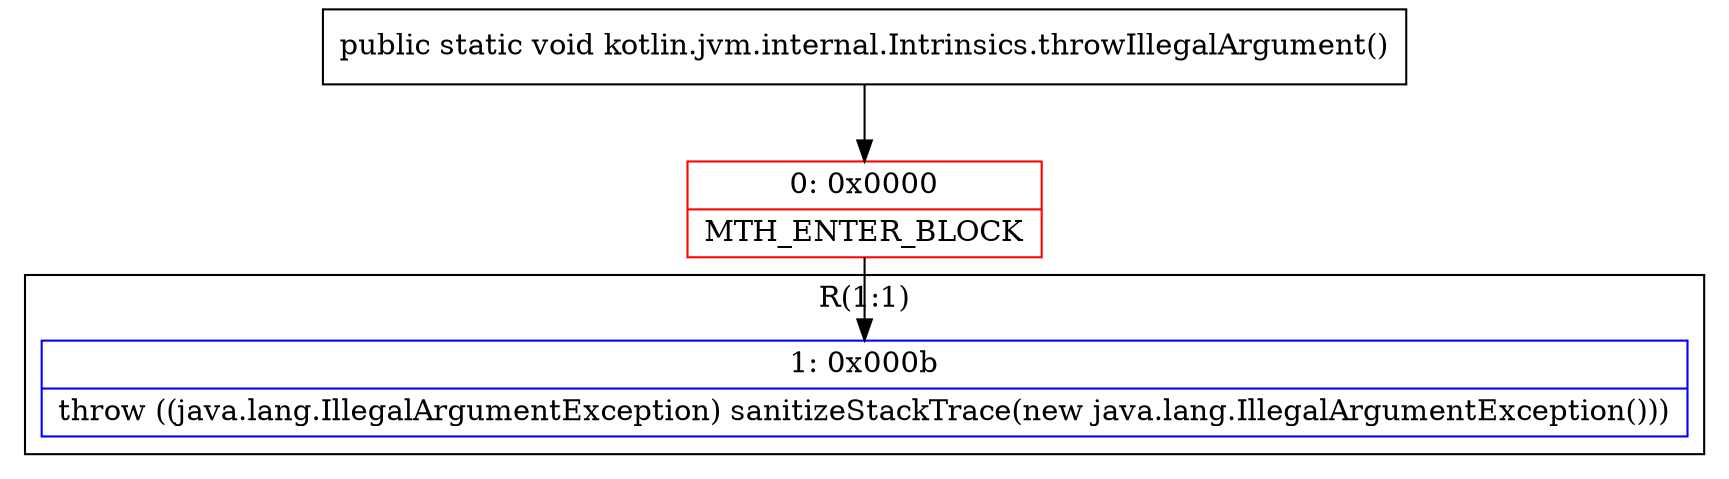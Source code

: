 digraph "CFG forkotlin.jvm.internal.Intrinsics.throwIllegalArgument()V" {
subgraph cluster_Region_511796277 {
label = "R(1:1)";
node [shape=record,color=blue];
Node_1 [shape=record,label="{1\:\ 0x000b|throw ((java.lang.IllegalArgumentException) sanitizeStackTrace(new java.lang.IllegalArgumentException()))\l}"];
}
Node_0 [shape=record,color=red,label="{0\:\ 0x0000|MTH_ENTER_BLOCK\l}"];
MethodNode[shape=record,label="{public static void kotlin.jvm.internal.Intrinsics.throwIllegalArgument() }"];
MethodNode -> Node_0;
Node_0 -> Node_1;
}

